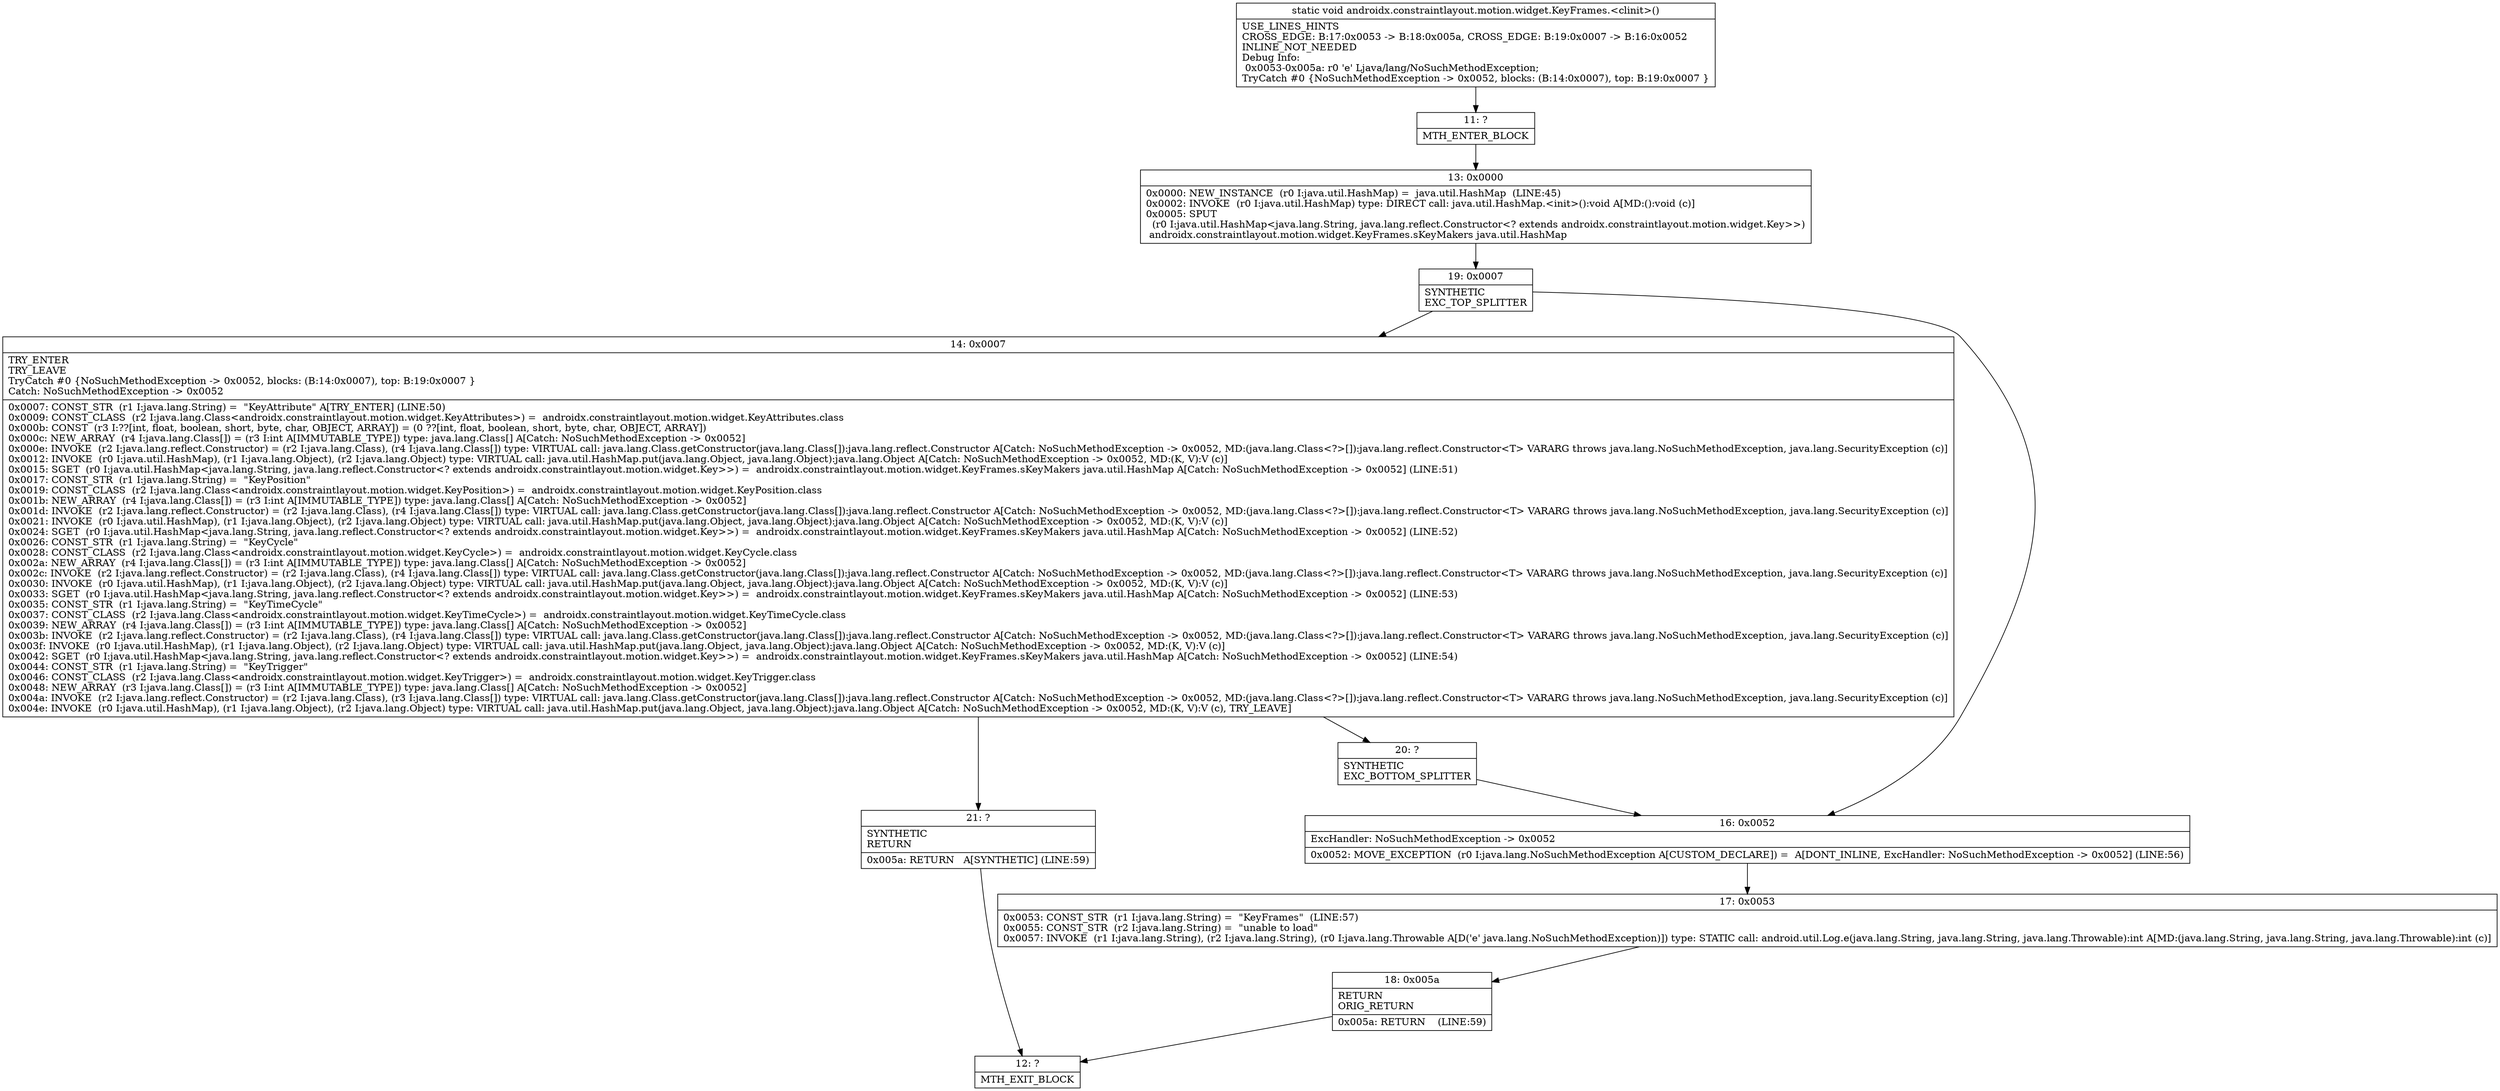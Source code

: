 digraph "CFG forandroidx.constraintlayout.motion.widget.KeyFrames.\<clinit\>()V" {
Node_11 [shape=record,label="{11\:\ ?|MTH_ENTER_BLOCK\l}"];
Node_13 [shape=record,label="{13\:\ 0x0000|0x0000: NEW_INSTANCE  (r0 I:java.util.HashMap) =  java.util.HashMap  (LINE:45)\l0x0002: INVOKE  (r0 I:java.util.HashMap) type: DIRECT call: java.util.HashMap.\<init\>():void A[MD:():void (c)]\l0x0005: SPUT  \l  (r0 I:java.util.HashMap\<java.lang.String, java.lang.reflect.Constructor\<? extends androidx.constraintlayout.motion.widget.Key\>\>)\l androidx.constraintlayout.motion.widget.KeyFrames.sKeyMakers java.util.HashMap \l}"];
Node_19 [shape=record,label="{19\:\ 0x0007|SYNTHETIC\lEXC_TOP_SPLITTER\l}"];
Node_14 [shape=record,label="{14\:\ 0x0007|TRY_ENTER\lTRY_LEAVE\lTryCatch #0 \{NoSuchMethodException \-\> 0x0052, blocks: (B:14:0x0007), top: B:19:0x0007 \}\lCatch: NoSuchMethodException \-\> 0x0052\l|0x0007: CONST_STR  (r1 I:java.lang.String) =  \"KeyAttribute\" A[TRY_ENTER] (LINE:50)\l0x0009: CONST_CLASS  (r2 I:java.lang.Class\<androidx.constraintlayout.motion.widget.KeyAttributes\>) =  androidx.constraintlayout.motion.widget.KeyAttributes.class \l0x000b: CONST  (r3 I:??[int, float, boolean, short, byte, char, OBJECT, ARRAY]) = (0 ??[int, float, boolean, short, byte, char, OBJECT, ARRAY]) \l0x000c: NEW_ARRAY  (r4 I:java.lang.Class[]) = (r3 I:int A[IMMUTABLE_TYPE]) type: java.lang.Class[] A[Catch: NoSuchMethodException \-\> 0x0052]\l0x000e: INVOKE  (r2 I:java.lang.reflect.Constructor) = (r2 I:java.lang.Class), (r4 I:java.lang.Class[]) type: VIRTUAL call: java.lang.Class.getConstructor(java.lang.Class[]):java.lang.reflect.Constructor A[Catch: NoSuchMethodException \-\> 0x0052, MD:(java.lang.Class\<?\>[]):java.lang.reflect.Constructor\<T\> VARARG throws java.lang.NoSuchMethodException, java.lang.SecurityException (c)]\l0x0012: INVOKE  (r0 I:java.util.HashMap), (r1 I:java.lang.Object), (r2 I:java.lang.Object) type: VIRTUAL call: java.util.HashMap.put(java.lang.Object, java.lang.Object):java.lang.Object A[Catch: NoSuchMethodException \-\> 0x0052, MD:(K, V):V (c)]\l0x0015: SGET  (r0 I:java.util.HashMap\<java.lang.String, java.lang.reflect.Constructor\<? extends androidx.constraintlayout.motion.widget.Key\>\>) =  androidx.constraintlayout.motion.widget.KeyFrames.sKeyMakers java.util.HashMap A[Catch: NoSuchMethodException \-\> 0x0052] (LINE:51)\l0x0017: CONST_STR  (r1 I:java.lang.String) =  \"KeyPosition\" \l0x0019: CONST_CLASS  (r2 I:java.lang.Class\<androidx.constraintlayout.motion.widget.KeyPosition\>) =  androidx.constraintlayout.motion.widget.KeyPosition.class \l0x001b: NEW_ARRAY  (r4 I:java.lang.Class[]) = (r3 I:int A[IMMUTABLE_TYPE]) type: java.lang.Class[] A[Catch: NoSuchMethodException \-\> 0x0052]\l0x001d: INVOKE  (r2 I:java.lang.reflect.Constructor) = (r2 I:java.lang.Class), (r4 I:java.lang.Class[]) type: VIRTUAL call: java.lang.Class.getConstructor(java.lang.Class[]):java.lang.reflect.Constructor A[Catch: NoSuchMethodException \-\> 0x0052, MD:(java.lang.Class\<?\>[]):java.lang.reflect.Constructor\<T\> VARARG throws java.lang.NoSuchMethodException, java.lang.SecurityException (c)]\l0x0021: INVOKE  (r0 I:java.util.HashMap), (r1 I:java.lang.Object), (r2 I:java.lang.Object) type: VIRTUAL call: java.util.HashMap.put(java.lang.Object, java.lang.Object):java.lang.Object A[Catch: NoSuchMethodException \-\> 0x0052, MD:(K, V):V (c)]\l0x0024: SGET  (r0 I:java.util.HashMap\<java.lang.String, java.lang.reflect.Constructor\<? extends androidx.constraintlayout.motion.widget.Key\>\>) =  androidx.constraintlayout.motion.widget.KeyFrames.sKeyMakers java.util.HashMap A[Catch: NoSuchMethodException \-\> 0x0052] (LINE:52)\l0x0026: CONST_STR  (r1 I:java.lang.String) =  \"KeyCycle\" \l0x0028: CONST_CLASS  (r2 I:java.lang.Class\<androidx.constraintlayout.motion.widget.KeyCycle\>) =  androidx.constraintlayout.motion.widget.KeyCycle.class \l0x002a: NEW_ARRAY  (r4 I:java.lang.Class[]) = (r3 I:int A[IMMUTABLE_TYPE]) type: java.lang.Class[] A[Catch: NoSuchMethodException \-\> 0x0052]\l0x002c: INVOKE  (r2 I:java.lang.reflect.Constructor) = (r2 I:java.lang.Class), (r4 I:java.lang.Class[]) type: VIRTUAL call: java.lang.Class.getConstructor(java.lang.Class[]):java.lang.reflect.Constructor A[Catch: NoSuchMethodException \-\> 0x0052, MD:(java.lang.Class\<?\>[]):java.lang.reflect.Constructor\<T\> VARARG throws java.lang.NoSuchMethodException, java.lang.SecurityException (c)]\l0x0030: INVOKE  (r0 I:java.util.HashMap), (r1 I:java.lang.Object), (r2 I:java.lang.Object) type: VIRTUAL call: java.util.HashMap.put(java.lang.Object, java.lang.Object):java.lang.Object A[Catch: NoSuchMethodException \-\> 0x0052, MD:(K, V):V (c)]\l0x0033: SGET  (r0 I:java.util.HashMap\<java.lang.String, java.lang.reflect.Constructor\<? extends androidx.constraintlayout.motion.widget.Key\>\>) =  androidx.constraintlayout.motion.widget.KeyFrames.sKeyMakers java.util.HashMap A[Catch: NoSuchMethodException \-\> 0x0052] (LINE:53)\l0x0035: CONST_STR  (r1 I:java.lang.String) =  \"KeyTimeCycle\" \l0x0037: CONST_CLASS  (r2 I:java.lang.Class\<androidx.constraintlayout.motion.widget.KeyTimeCycle\>) =  androidx.constraintlayout.motion.widget.KeyTimeCycle.class \l0x0039: NEW_ARRAY  (r4 I:java.lang.Class[]) = (r3 I:int A[IMMUTABLE_TYPE]) type: java.lang.Class[] A[Catch: NoSuchMethodException \-\> 0x0052]\l0x003b: INVOKE  (r2 I:java.lang.reflect.Constructor) = (r2 I:java.lang.Class), (r4 I:java.lang.Class[]) type: VIRTUAL call: java.lang.Class.getConstructor(java.lang.Class[]):java.lang.reflect.Constructor A[Catch: NoSuchMethodException \-\> 0x0052, MD:(java.lang.Class\<?\>[]):java.lang.reflect.Constructor\<T\> VARARG throws java.lang.NoSuchMethodException, java.lang.SecurityException (c)]\l0x003f: INVOKE  (r0 I:java.util.HashMap), (r1 I:java.lang.Object), (r2 I:java.lang.Object) type: VIRTUAL call: java.util.HashMap.put(java.lang.Object, java.lang.Object):java.lang.Object A[Catch: NoSuchMethodException \-\> 0x0052, MD:(K, V):V (c)]\l0x0042: SGET  (r0 I:java.util.HashMap\<java.lang.String, java.lang.reflect.Constructor\<? extends androidx.constraintlayout.motion.widget.Key\>\>) =  androidx.constraintlayout.motion.widget.KeyFrames.sKeyMakers java.util.HashMap A[Catch: NoSuchMethodException \-\> 0x0052] (LINE:54)\l0x0044: CONST_STR  (r1 I:java.lang.String) =  \"KeyTrigger\" \l0x0046: CONST_CLASS  (r2 I:java.lang.Class\<androidx.constraintlayout.motion.widget.KeyTrigger\>) =  androidx.constraintlayout.motion.widget.KeyTrigger.class \l0x0048: NEW_ARRAY  (r3 I:java.lang.Class[]) = (r3 I:int A[IMMUTABLE_TYPE]) type: java.lang.Class[] A[Catch: NoSuchMethodException \-\> 0x0052]\l0x004a: INVOKE  (r2 I:java.lang.reflect.Constructor) = (r2 I:java.lang.Class), (r3 I:java.lang.Class[]) type: VIRTUAL call: java.lang.Class.getConstructor(java.lang.Class[]):java.lang.reflect.Constructor A[Catch: NoSuchMethodException \-\> 0x0052, MD:(java.lang.Class\<?\>[]):java.lang.reflect.Constructor\<T\> VARARG throws java.lang.NoSuchMethodException, java.lang.SecurityException (c)]\l0x004e: INVOKE  (r0 I:java.util.HashMap), (r1 I:java.lang.Object), (r2 I:java.lang.Object) type: VIRTUAL call: java.util.HashMap.put(java.lang.Object, java.lang.Object):java.lang.Object A[Catch: NoSuchMethodException \-\> 0x0052, MD:(K, V):V (c), TRY_LEAVE]\l}"];
Node_20 [shape=record,label="{20\:\ ?|SYNTHETIC\lEXC_BOTTOM_SPLITTER\l}"];
Node_21 [shape=record,label="{21\:\ ?|SYNTHETIC\lRETURN\l|0x005a: RETURN   A[SYNTHETIC] (LINE:59)\l}"];
Node_12 [shape=record,label="{12\:\ ?|MTH_EXIT_BLOCK\l}"];
Node_16 [shape=record,label="{16\:\ 0x0052|ExcHandler: NoSuchMethodException \-\> 0x0052\l|0x0052: MOVE_EXCEPTION  (r0 I:java.lang.NoSuchMethodException A[CUSTOM_DECLARE]) =  A[DONT_INLINE, ExcHandler: NoSuchMethodException \-\> 0x0052] (LINE:56)\l}"];
Node_17 [shape=record,label="{17\:\ 0x0053|0x0053: CONST_STR  (r1 I:java.lang.String) =  \"KeyFrames\"  (LINE:57)\l0x0055: CONST_STR  (r2 I:java.lang.String) =  \"unable to load\" \l0x0057: INVOKE  (r1 I:java.lang.String), (r2 I:java.lang.String), (r0 I:java.lang.Throwable A[D('e' java.lang.NoSuchMethodException)]) type: STATIC call: android.util.Log.e(java.lang.String, java.lang.String, java.lang.Throwable):int A[MD:(java.lang.String, java.lang.String, java.lang.Throwable):int (c)]\l}"];
Node_18 [shape=record,label="{18\:\ 0x005a|RETURN\lORIG_RETURN\l|0x005a: RETURN    (LINE:59)\l}"];
MethodNode[shape=record,label="{static void androidx.constraintlayout.motion.widget.KeyFrames.\<clinit\>()  | USE_LINES_HINTS\lCROSS_EDGE: B:17:0x0053 \-\> B:18:0x005a, CROSS_EDGE: B:19:0x0007 \-\> B:16:0x0052\lINLINE_NOT_NEEDED\lDebug Info:\l  0x0053\-0x005a: r0 'e' Ljava\/lang\/NoSuchMethodException;\lTryCatch #0 \{NoSuchMethodException \-\> 0x0052, blocks: (B:14:0x0007), top: B:19:0x0007 \}\l}"];
MethodNode -> Node_11;Node_11 -> Node_13;
Node_13 -> Node_19;
Node_19 -> Node_14;
Node_19 -> Node_16;
Node_14 -> Node_20;
Node_14 -> Node_21;
Node_20 -> Node_16;
Node_21 -> Node_12;
Node_16 -> Node_17;
Node_17 -> Node_18;
Node_18 -> Node_12;
}

